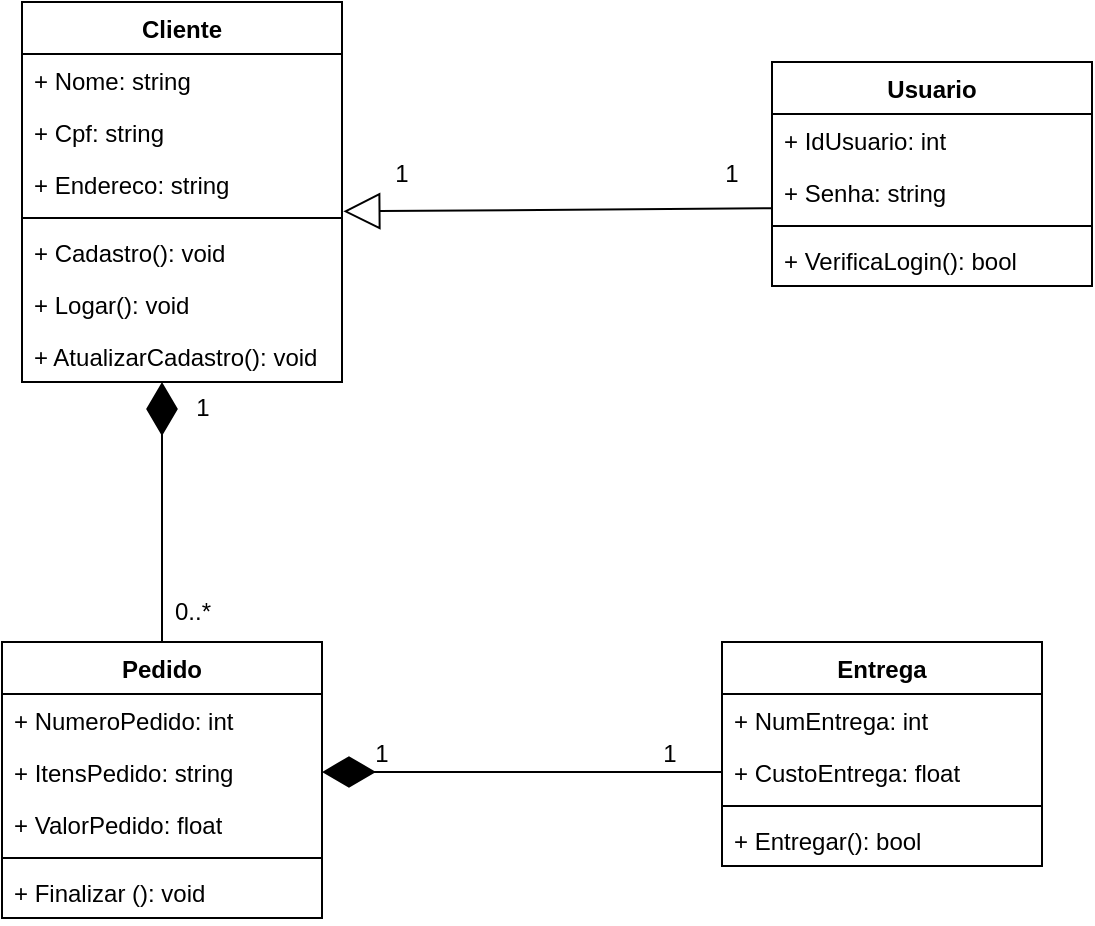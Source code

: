 <mxfile version="21.2.2" type="device">
  <diagram name="Página-1" id="Aqyr6IgYtMoCO6P3sC1-">
    <mxGraphModel dx="937" dy="1713" grid="1" gridSize="10" guides="1" tooltips="1" connect="1" arrows="1" fold="1" page="1" pageScale="1" pageWidth="827" pageHeight="1169" math="0" shadow="0">
      <root>
        <mxCell id="0" />
        <mxCell id="1" parent="0" />
        <mxCell id="TJn1zhGsbCtO1UV_8atO-1" value="Cliente" style="swimlane;fontStyle=1;align=center;verticalAlign=top;childLayout=stackLayout;horizontal=1;startSize=26;horizontalStack=0;resizeParent=1;resizeParentMax=0;resizeLast=0;collapsible=1;marginBottom=0;whiteSpace=wrap;html=1;" vertex="1" parent="1">
          <mxGeometry x="90" y="170" width="160" height="190" as="geometry" />
        </mxCell>
        <mxCell id="TJn1zhGsbCtO1UV_8atO-2" value="+ Nome: string" style="text;strokeColor=none;fillColor=none;align=left;verticalAlign=top;spacingLeft=4;spacingRight=4;overflow=hidden;rotatable=0;points=[[0,0.5],[1,0.5]];portConstraint=eastwest;whiteSpace=wrap;html=1;" vertex="1" parent="TJn1zhGsbCtO1UV_8atO-1">
          <mxGeometry y="26" width="160" height="26" as="geometry" />
        </mxCell>
        <mxCell id="TJn1zhGsbCtO1UV_8atO-13" value="+ Cpf: string" style="text;strokeColor=none;fillColor=none;align=left;verticalAlign=top;spacingLeft=4;spacingRight=4;overflow=hidden;rotatable=0;points=[[0,0.5],[1,0.5]];portConstraint=eastwest;whiteSpace=wrap;html=1;" vertex="1" parent="TJn1zhGsbCtO1UV_8atO-1">
          <mxGeometry y="52" width="160" height="26" as="geometry" />
        </mxCell>
        <mxCell id="TJn1zhGsbCtO1UV_8atO-18" value="+ Endereco: string" style="text;strokeColor=none;fillColor=none;align=left;verticalAlign=top;spacingLeft=4;spacingRight=4;overflow=hidden;rotatable=0;points=[[0,0.5],[1,0.5]];portConstraint=eastwest;whiteSpace=wrap;html=1;" vertex="1" parent="TJn1zhGsbCtO1UV_8atO-1">
          <mxGeometry y="78" width="160" height="26" as="geometry" />
        </mxCell>
        <mxCell id="TJn1zhGsbCtO1UV_8atO-3" value="" style="line;strokeWidth=1;fillColor=none;align=left;verticalAlign=middle;spacingTop=-1;spacingLeft=3;spacingRight=3;rotatable=0;labelPosition=right;points=[];portConstraint=eastwest;strokeColor=inherit;" vertex="1" parent="TJn1zhGsbCtO1UV_8atO-1">
          <mxGeometry y="104" width="160" height="8" as="geometry" />
        </mxCell>
        <mxCell id="TJn1zhGsbCtO1UV_8atO-4" value="+ Cadastro(): void" style="text;strokeColor=none;fillColor=none;align=left;verticalAlign=top;spacingLeft=4;spacingRight=4;overflow=hidden;rotatable=0;points=[[0,0.5],[1,0.5]];portConstraint=eastwest;whiteSpace=wrap;html=1;" vertex="1" parent="TJn1zhGsbCtO1UV_8atO-1">
          <mxGeometry y="112" width="160" height="26" as="geometry" />
        </mxCell>
        <mxCell id="TJn1zhGsbCtO1UV_8atO-19" value="+ Logar(): void" style="text;strokeColor=none;fillColor=none;align=left;verticalAlign=top;spacingLeft=4;spacingRight=4;overflow=hidden;rotatable=0;points=[[0,0.5],[1,0.5]];portConstraint=eastwest;whiteSpace=wrap;html=1;" vertex="1" parent="TJn1zhGsbCtO1UV_8atO-1">
          <mxGeometry y="138" width="160" height="26" as="geometry" />
        </mxCell>
        <mxCell id="TJn1zhGsbCtO1UV_8atO-20" value="+ AtualizarCadastro(): void" style="text;strokeColor=none;fillColor=none;align=left;verticalAlign=top;spacingLeft=4;spacingRight=4;overflow=hidden;rotatable=0;points=[[0,0.5],[1,0.5]];portConstraint=eastwest;whiteSpace=wrap;html=1;" vertex="1" parent="TJn1zhGsbCtO1UV_8atO-1">
          <mxGeometry y="164" width="160" height="26" as="geometry" />
        </mxCell>
        <mxCell id="TJn1zhGsbCtO1UV_8atO-5" value="Pedido" style="swimlane;fontStyle=1;align=center;verticalAlign=top;childLayout=stackLayout;horizontal=1;startSize=26;horizontalStack=0;resizeParent=1;resizeParentMax=0;resizeLast=0;collapsible=1;marginBottom=0;whiteSpace=wrap;html=1;" vertex="1" parent="1">
          <mxGeometry x="80" y="490" width="160" height="138" as="geometry" />
        </mxCell>
        <mxCell id="TJn1zhGsbCtO1UV_8atO-6" value="+ NumeroPedido: int" style="text;strokeColor=none;fillColor=none;align=left;verticalAlign=top;spacingLeft=4;spacingRight=4;overflow=hidden;rotatable=0;points=[[0,0.5],[1,0.5]];portConstraint=eastwest;whiteSpace=wrap;html=1;" vertex="1" parent="TJn1zhGsbCtO1UV_8atO-5">
          <mxGeometry y="26" width="160" height="26" as="geometry" />
        </mxCell>
        <mxCell id="TJn1zhGsbCtO1UV_8atO-15" value="+ ItensPedido: string" style="text;strokeColor=none;fillColor=none;align=left;verticalAlign=top;spacingLeft=4;spacingRight=4;overflow=hidden;rotatable=0;points=[[0,0.5],[1,0.5]];portConstraint=eastwest;whiteSpace=wrap;html=1;" vertex="1" parent="TJn1zhGsbCtO1UV_8atO-5">
          <mxGeometry y="52" width="160" height="26" as="geometry" />
        </mxCell>
        <mxCell id="TJn1zhGsbCtO1UV_8atO-16" value="+ ValorPedido: float" style="text;strokeColor=none;fillColor=none;align=left;verticalAlign=top;spacingLeft=4;spacingRight=4;overflow=hidden;rotatable=0;points=[[0,0.5],[1,0.5]];portConstraint=eastwest;whiteSpace=wrap;html=1;" vertex="1" parent="TJn1zhGsbCtO1UV_8atO-5">
          <mxGeometry y="78" width="160" height="26" as="geometry" />
        </mxCell>
        <mxCell id="TJn1zhGsbCtO1UV_8atO-7" value="" style="line;strokeWidth=1;fillColor=none;align=left;verticalAlign=middle;spacingTop=-1;spacingLeft=3;spacingRight=3;rotatable=0;labelPosition=right;points=[];portConstraint=eastwest;strokeColor=inherit;" vertex="1" parent="TJn1zhGsbCtO1UV_8atO-5">
          <mxGeometry y="104" width="160" height="8" as="geometry" />
        </mxCell>
        <mxCell id="TJn1zhGsbCtO1UV_8atO-8" value="+ Finalizar (): void" style="text;strokeColor=none;fillColor=none;align=left;verticalAlign=top;spacingLeft=4;spacingRight=4;overflow=hidden;rotatable=0;points=[[0,0.5],[1,0.5]];portConstraint=eastwest;whiteSpace=wrap;html=1;" vertex="1" parent="TJn1zhGsbCtO1UV_8atO-5">
          <mxGeometry y="112" width="160" height="26" as="geometry" />
        </mxCell>
        <mxCell id="TJn1zhGsbCtO1UV_8atO-9" value="Entrega" style="swimlane;fontStyle=1;align=center;verticalAlign=top;childLayout=stackLayout;horizontal=1;startSize=26;horizontalStack=0;resizeParent=1;resizeParentMax=0;resizeLast=0;collapsible=1;marginBottom=0;whiteSpace=wrap;html=1;" vertex="1" parent="1">
          <mxGeometry x="440" y="490" width="160" height="112" as="geometry" />
        </mxCell>
        <mxCell id="TJn1zhGsbCtO1UV_8atO-21" value="+ NumEntrega: int" style="text;strokeColor=none;fillColor=none;align=left;verticalAlign=top;spacingLeft=4;spacingRight=4;overflow=hidden;rotatable=0;points=[[0,0.5],[1,0.5]];portConstraint=eastwest;whiteSpace=wrap;html=1;" vertex="1" parent="TJn1zhGsbCtO1UV_8atO-9">
          <mxGeometry y="26" width="160" height="26" as="geometry" />
        </mxCell>
        <mxCell id="TJn1zhGsbCtO1UV_8atO-22" value="+ CustoEntrega: float" style="text;strokeColor=none;fillColor=none;align=left;verticalAlign=top;spacingLeft=4;spacingRight=4;overflow=hidden;rotatable=0;points=[[0,0.5],[1,0.5]];portConstraint=eastwest;whiteSpace=wrap;html=1;" vertex="1" parent="TJn1zhGsbCtO1UV_8atO-9">
          <mxGeometry y="52" width="160" height="26" as="geometry" />
        </mxCell>
        <mxCell id="TJn1zhGsbCtO1UV_8atO-11" value="" style="line;strokeWidth=1;fillColor=none;align=left;verticalAlign=middle;spacingTop=-1;spacingLeft=3;spacingRight=3;rotatable=0;labelPosition=right;points=[];portConstraint=eastwest;strokeColor=inherit;" vertex="1" parent="TJn1zhGsbCtO1UV_8atO-9">
          <mxGeometry y="78" width="160" height="8" as="geometry" />
        </mxCell>
        <mxCell id="TJn1zhGsbCtO1UV_8atO-12" value="+ Entregar(): bool" style="text;strokeColor=none;fillColor=none;align=left;verticalAlign=top;spacingLeft=4;spacingRight=4;overflow=hidden;rotatable=0;points=[[0,0.5],[1,0.5]];portConstraint=eastwest;whiteSpace=wrap;html=1;" vertex="1" parent="TJn1zhGsbCtO1UV_8atO-9">
          <mxGeometry y="86" width="160" height="26" as="geometry" />
        </mxCell>
        <mxCell id="TJn1zhGsbCtO1UV_8atO-23" value="" style="endArrow=diamondThin;endFill=1;endSize=24;html=1;rounded=0;exitX=0.5;exitY=0;exitDx=0;exitDy=0;" edge="1" parent="1" source="TJn1zhGsbCtO1UV_8atO-5">
          <mxGeometry width="160" relative="1" as="geometry">
            <mxPoint x="170" y="480" as="sourcePoint" />
            <mxPoint x="160" y="360" as="targetPoint" />
          </mxGeometry>
        </mxCell>
        <mxCell id="TJn1zhGsbCtO1UV_8atO-24" value="1" style="text;html=1;align=center;verticalAlign=middle;resizable=0;points=[];autosize=1;strokeColor=none;fillColor=none;" vertex="1" parent="1">
          <mxGeometry x="165" y="358" width="30" height="30" as="geometry" />
        </mxCell>
        <mxCell id="TJn1zhGsbCtO1UV_8atO-25" value="0..*" style="text;html=1;align=center;verticalAlign=middle;resizable=0;points=[];autosize=1;strokeColor=none;fillColor=none;" vertex="1" parent="1">
          <mxGeometry x="155" y="460" width="40" height="30" as="geometry" />
        </mxCell>
        <mxCell id="TJn1zhGsbCtO1UV_8atO-27" value="" style="endArrow=diamondThin;endFill=1;endSize=24;html=1;rounded=0;entryX=1;entryY=0.5;entryDx=0;entryDy=0;exitX=0;exitY=0.5;exitDx=0;exitDy=0;" edge="1" parent="1" source="TJn1zhGsbCtO1UV_8atO-22" target="TJn1zhGsbCtO1UV_8atO-15">
          <mxGeometry width="160" relative="1" as="geometry">
            <mxPoint x="310" y="540" as="sourcePoint" />
            <mxPoint x="300" y="470" as="targetPoint" />
          </mxGeometry>
        </mxCell>
        <mxCell id="TJn1zhGsbCtO1UV_8atO-32" value="Usuario" style="swimlane;fontStyle=1;align=center;verticalAlign=top;childLayout=stackLayout;horizontal=1;startSize=26;horizontalStack=0;resizeParent=1;resizeParentMax=0;resizeLast=0;collapsible=1;marginBottom=0;whiteSpace=wrap;html=1;" vertex="1" parent="1">
          <mxGeometry x="465" y="200" width="160" height="112" as="geometry" />
        </mxCell>
        <mxCell id="TJn1zhGsbCtO1UV_8atO-33" value="+ IdUsuario: int" style="text;strokeColor=none;fillColor=none;align=left;verticalAlign=top;spacingLeft=4;spacingRight=4;overflow=hidden;rotatable=0;points=[[0,0.5],[1,0.5]];portConstraint=eastwest;whiteSpace=wrap;html=1;" vertex="1" parent="TJn1zhGsbCtO1UV_8atO-32">
          <mxGeometry y="26" width="160" height="26" as="geometry" />
        </mxCell>
        <mxCell id="TJn1zhGsbCtO1UV_8atO-36" value="+ Senha: string" style="text;strokeColor=none;fillColor=none;align=left;verticalAlign=top;spacingLeft=4;spacingRight=4;overflow=hidden;rotatable=0;points=[[0,0.5],[1,0.5]];portConstraint=eastwest;whiteSpace=wrap;html=1;" vertex="1" parent="TJn1zhGsbCtO1UV_8atO-32">
          <mxGeometry y="52" width="160" height="26" as="geometry" />
        </mxCell>
        <mxCell id="TJn1zhGsbCtO1UV_8atO-34" value="" style="line;strokeWidth=1;fillColor=none;align=left;verticalAlign=middle;spacingTop=-1;spacingLeft=3;spacingRight=3;rotatable=0;labelPosition=right;points=[];portConstraint=eastwest;strokeColor=inherit;" vertex="1" parent="TJn1zhGsbCtO1UV_8atO-32">
          <mxGeometry y="78" width="160" height="8" as="geometry" />
        </mxCell>
        <mxCell id="TJn1zhGsbCtO1UV_8atO-35" value="+ VerificaLogin(): bool" style="text;strokeColor=none;fillColor=none;align=left;verticalAlign=top;spacingLeft=4;spacingRight=4;overflow=hidden;rotatable=0;points=[[0,0.5],[1,0.5]];portConstraint=eastwest;whiteSpace=wrap;html=1;" vertex="1" parent="TJn1zhGsbCtO1UV_8atO-32">
          <mxGeometry y="86" width="160" height="26" as="geometry" />
        </mxCell>
        <mxCell id="TJn1zhGsbCtO1UV_8atO-38" value="" style="endArrow=block;endSize=16;endFill=0;html=1;rounded=0;entryX=1.004;entryY=1.026;entryDx=0;entryDy=0;entryPerimeter=0;exitX=0.836;exitY=1.071;exitDx=0;exitDy=0;exitPerimeter=0;" edge="1" parent="1" source="TJn1zhGsbCtO1UV_8atO-39" target="TJn1zhGsbCtO1UV_8atO-18">
          <mxGeometry width="160" relative="1" as="geometry">
            <mxPoint x="450" y="210" as="sourcePoint" />
            <mxPoint x="270" y="300" as="targetPoint" />
          </mxGeometry>
        </mxCell>
        <mxCell id="TJn1zhGsbCtO1UV_8atO-39" value="1" style="text;html=1;strokeColor=none;fillColor=none;align=center;verticalAlign=middle;whiteSpace=wrap;rounded=0;" vertex="1" parent="1">
          <mxGeometry x="415" y="241" width="60" height="30" as="geometry" />
        </mxCell>
        <mxCell id="TJn1zhGsbCtO1UV_8atO-41" value="1" style="text;html=1;strokeColor=none;fillColor=none;align=center;verticalAlign=middle;whiteSpace=wrap;rounded=0;" vertex="1" parent="1">
          <mxGeometry x="250" y="241" width="60" height="30" as="geometry" />
        </mxCell>
        <mxCell id="TJn1zhGsbCtO1UV_8atO-42" value="1" style="text;html=1;strokeColor=none;fillColor=none;align=center;verticalAlign=middle;whiteSpace=wrap;rounded=0;" vertex="1" parent="1">
          <mxGeometry x="384" y="531" width="60" height="30" as="geometry" />
        </mxCell>
        <mxCell id="TJn1zhGsbCtO1UV_8atO-43" value="1" style="text;html=1;strokeColor=none;fillColor=none;align=center;verticalAlign=middle;whiteSpace=wrap;rounded=0;" vertex="1" parent="1">
          <mxGeometry x="240" y="531" width="60" height="30" as="geometry" />
        </mxCell>
      </root>
    </mxGraphModel>
  </diagram>
</mxfile>
